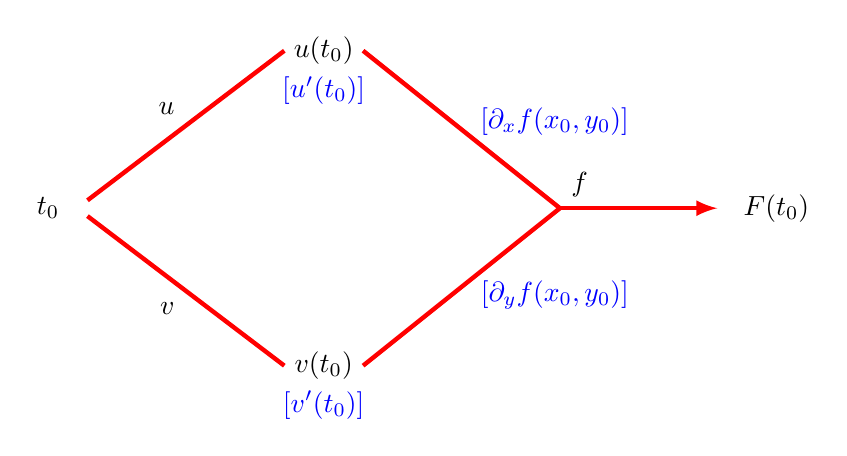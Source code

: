 \begin{tikzpicture}
\node at (-3.5,0) {$t_0$};
\node at (0,2) {$u(t_0)$};
\node at (0,-2) {$v(t_0)$};
\node[blue] at (0,1.5) {$[u'(t_0)]$};
\node[blue] at (0,-2.5) {$[v'(t_0)]$};
\node at (5.75,0) {$F(t_0)$};
\node[blue,left] at (4,1.1) {$[\partial_x f(x_0,y_0)]$};
\node[blue,left] at (4,-1.1) {$[\partial_y f(x_0,y_0)]$};

\draw[ultra thick,red] (-0.5,2) -- (-3,0.1) node[midway, above left,black]{$u$};
\draw[ultra thick,red] (-0.5,-2) -- (-3,-0.1) node[midway, below left,black]{$v$};

\draw[ultra thick,red]  (0.5,2) -- (3,0);
\draw[ultra thick,red] (0.5,-2) -- (3,0);

\draw[->,>=latex,ultra thick,red] (3,0) -- ++(2,0) node[pos=0,above right,black,scale=1]{$f$} ;
\end{tikzpicture}